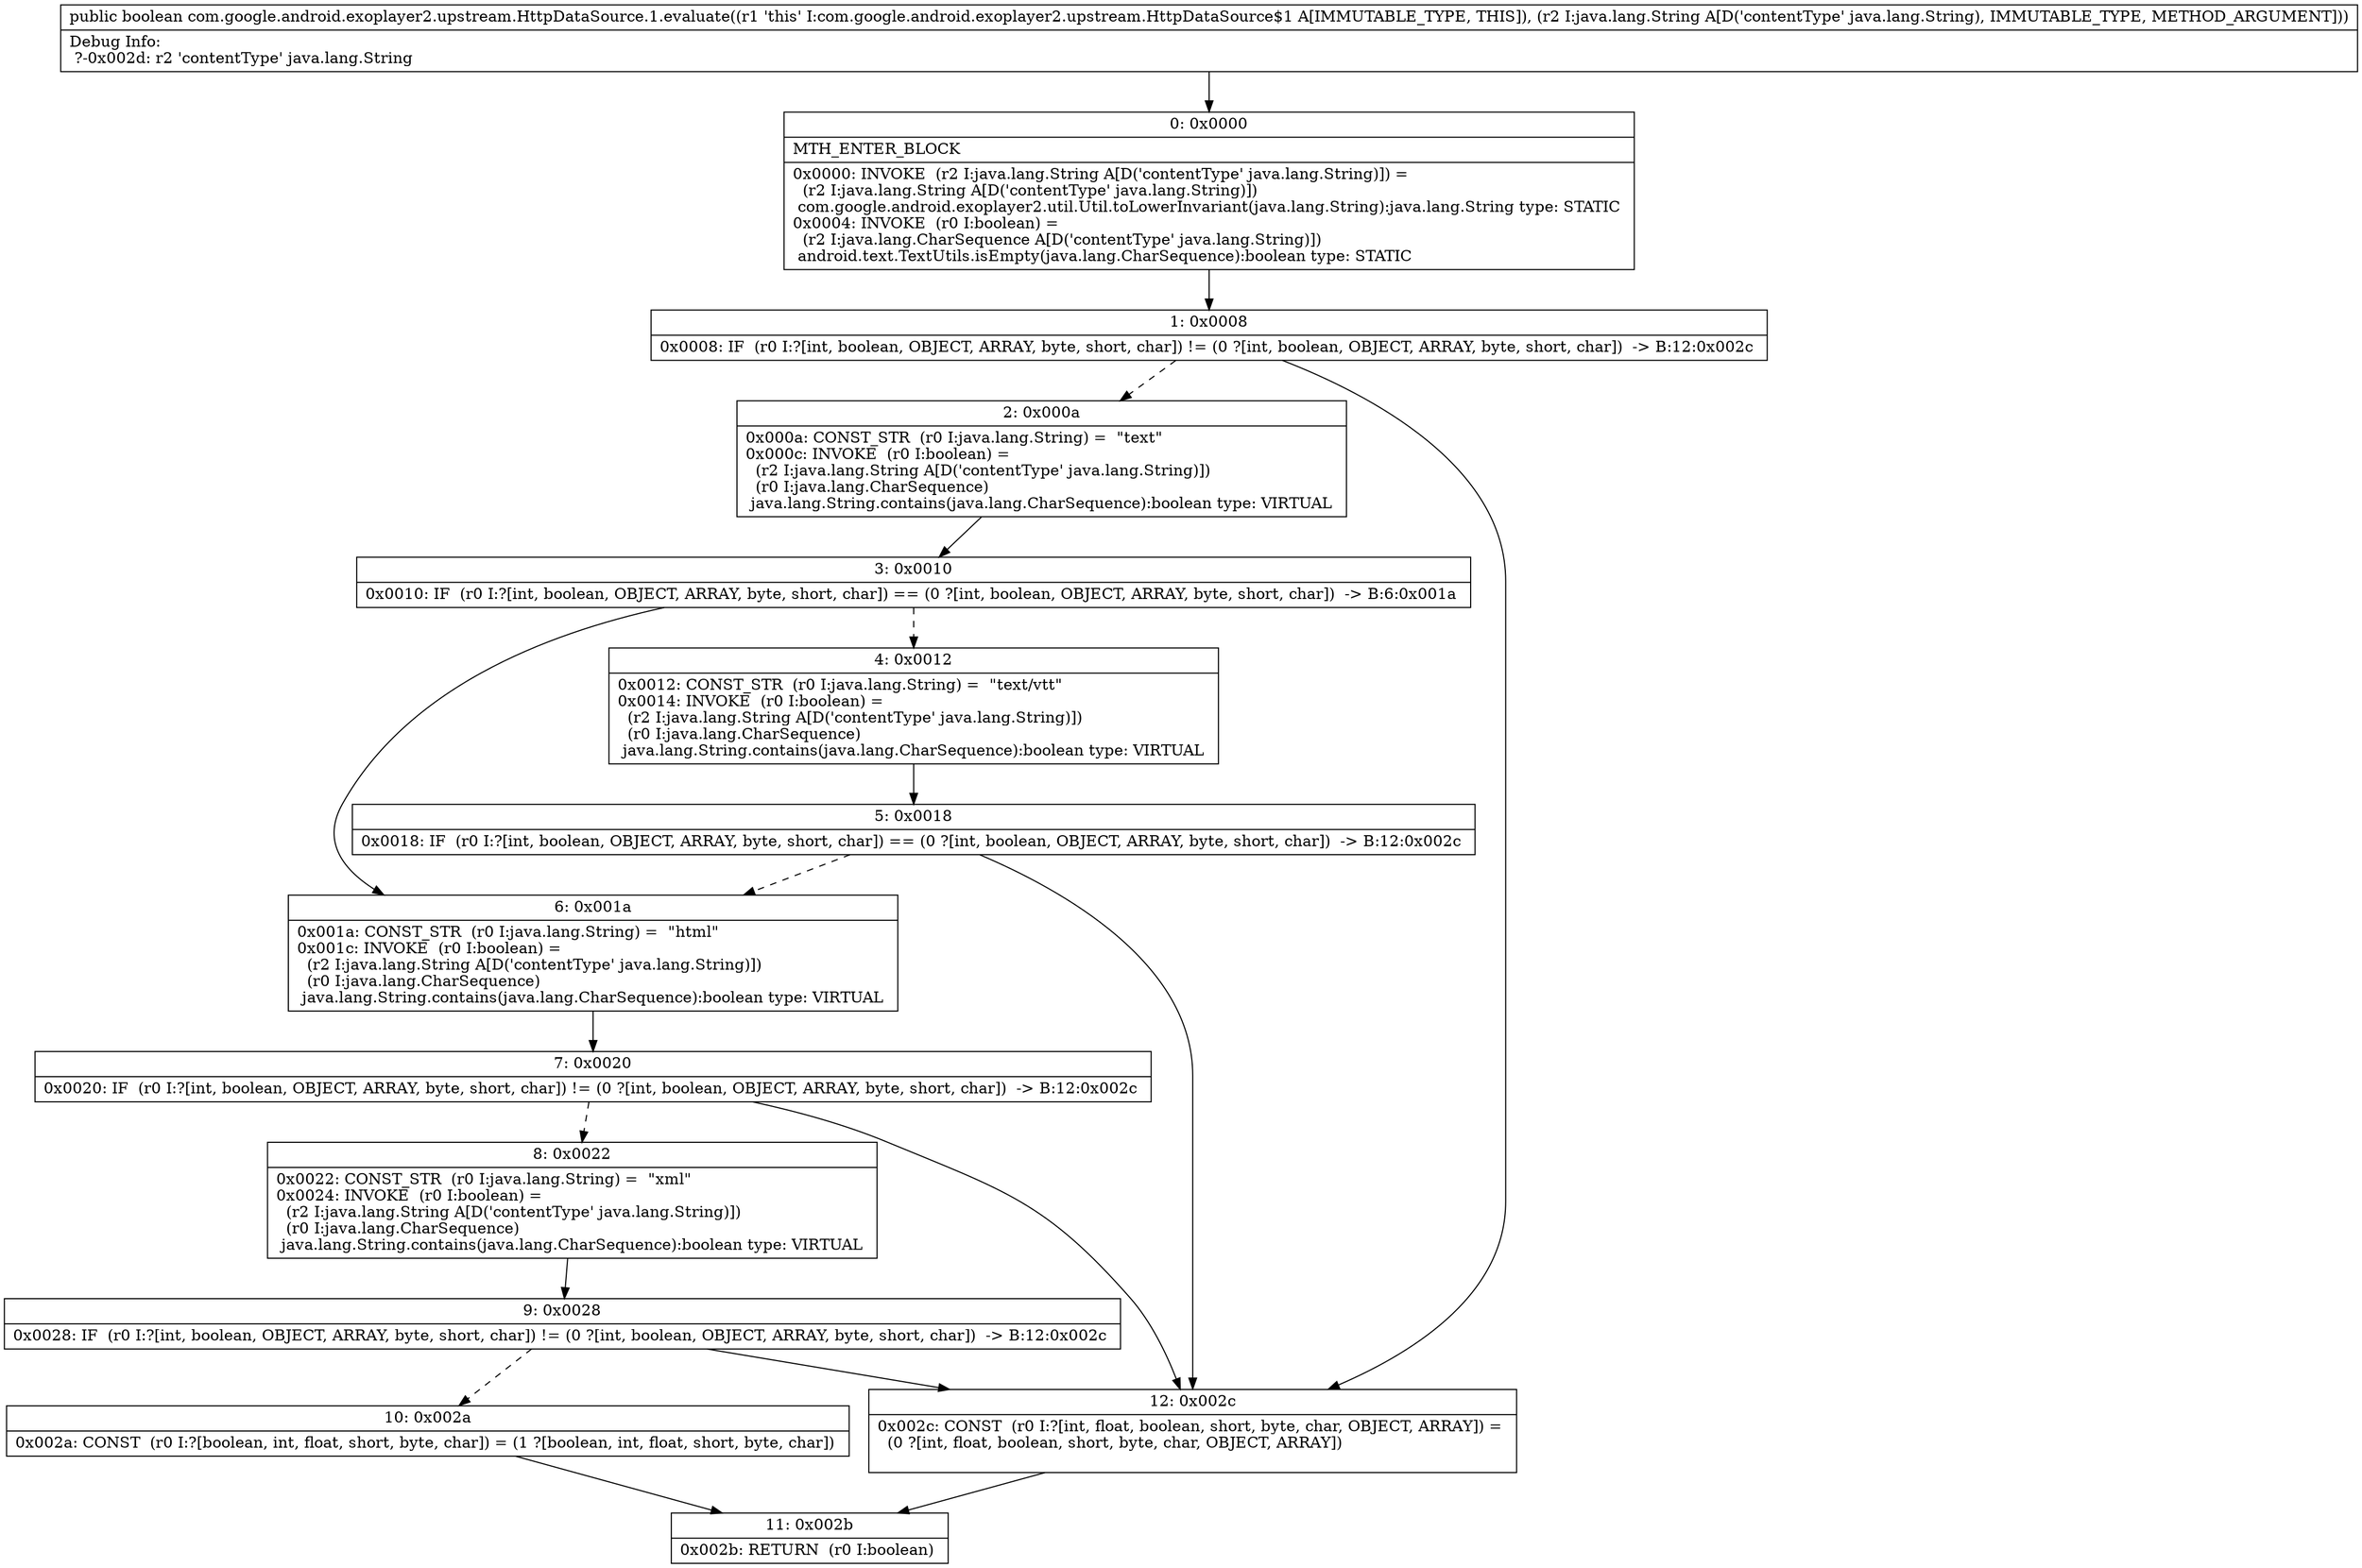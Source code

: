digraph "CFG forcom.google.android.exoplayer2.upstream.HttpDataSource.1.evaluate(Ljava\/lang\/String;)Z" {
Node_0 [shape=record,label="{0\:\ 0x0000|MTH_ENTER_BLOCK\l|0x0000: INVOKE  (r2 I:java.lang.String A[D('contentType' java.lang.String)]) = \l  (r2 I:java.lang.String A[D('contentType' java.lang.String)])\l com.google.android.exoplayer2.util.Util.toLowerInvariant(java.lang.String):java.lang.String type: STATIC \l0x0004: INVOKE  (r0 I:boolean) = \l  (r2 I:java.lang.CharSequence A[D('contentType' java.lang.String)])\l android.text.TextUtils.isEmpty(java.lang.CharSequence):boolean type: STATIC \l}"];
Node_1 [shape=record,label="{1\:\ 0x0008|0x0008: IF  (r0 I:?[int, boolean, OBJECT, ARRAY, byte, short, char]) != (0 ?[int, boolean, OBJECT, ARRAY, byte, short, char])  \-\> B:12:0x002c \l}"];
Node_2 [shape=record,label="{2\:\ 0x000a|0x000a: CONST_STR  (r0 I:java.lang.String) =  \"text\" \l0x000c: INVOKE  (r0 I:boolean) = \l  (r2 I:java.lang.String A[D('contentType' java.lang.String)])\l  (r0 I:java.lang.CharSequence)\l java.lang.String.contains(java.lang.CharSequence):boolean type: VIRTUAL \l}"];
Node_3 [shape=record,label="{3\:\ 0x0010|0x0010: IF  (r0 I:?[int, boolean, OBJECT, ARRAY, byte, short, char]) == (0 ?[int, boolean, OBJECT, ARRAY, byte, short, char])  \-\> B:6:0x001a \l}"];
Node_4 [shape=record,label="{4\:\ 0x0012|0x0012: CONST_STR  (r0 I:java.lang.String) =  \"text\/vtt\" \l0x0014: INVOKE  (r0 I:boolean) = \l  (r2 I:java.lang.String A[D('contentType' java.lang.String)])\l  (r0 I:java.lang.CharSequence)\l java.lang.String.contains(java.lang.CharSequence):boolean type: VIRTUAL \l}"];
Node_5 [shape=record,label="{5\:\ 0x0018|0x0018: IF  (r0 I:?[int, boolean, OBJECT, ARRAY, byte, short, char]) == (0 ?[int, boolean, OBJECT, ARRAY, byte, short, char])  \-\> B:12:0x002c \l}"];
Node_6 [shape=record,label="{6\:\ 0x001a|0x001a: CONST_STR  (r0 I:java.lang.String) =  \"html\" \l0x001c: INVOKE  (r0 I:boolean) = \l  (r2 I:java.lang.String A[D('contentType' java.lang.String)])\l  (r0 I:java.lang.CharSequence)\l java.lang.String.contains(java.lang.CharSequence):boolean type: VIRTUAL \l}"];
Node_7 [shape=record,label="{7\:\ 0x0020|0x0020: IF  (r0 I:?[int, boolean, OBJECT, ARRAY, byte, short, char]) != (0 ?[int, boolean, OBJECT, ARRAY, byte, short, char])  \-\> B:12:0x002c \l}"];
Node_8 [shape=record,label="{8\:\ 0x0022|0x0022: CONST_STR  (r0 I:java.lang.String) =  \"xml\" \l0x0024: INVOKE  (r0 I:boolean) = \l  (r2 I:java.lang.String A[D('contentType' java.lang.String)])\l  (r0 I:java.lang.CharSequence)\l java.lang.String.contains(java.lang.CharSequence):boolean type: VIRTUAL \l}"];
Node_9 [shape=record,label="{9\:\ 0x0028|0x0028: IF  (r0 I:?[int, boolean, OBJECT, ARRAY, byte, short, char]) != (0 ?[int, boolean, OBJECT, ARRAY, byte, short, char])  \-\> B:12:0x002c \l}"];
Node_10 [shape=record,label="{10\:\ 0x002a|0x002a: CONST  (r0 I:?[boolean, int, float, short, byte, char]) = (1 ?[boolean, int, float, short, byte, char]) \l}"];
Node_11 [shape=record,label="{11\:\ 0x002b|0x002b: RETURN  (r0 I:boolean) \l}"];
Node_12 [shape=record,label="{12\:\ 0x002c|0x002c: CONST  (r0 I:?[int, float, boolean, short, byte, char, OBJECT, ARRAY]) = \l  (0 ?[int, float, boolean, short, byte, char, OBJECT, ARRAY])\l \l}"];
MethodNode[shape=record,label="{public boolean com.google.android.exoplayer2.upstream.HttpDataSource.1.evaluate((r1 'this' I:com.google.android.exoplayer2.upstream.HttpDataSource$1 A[IMMUTABLE_TYPE, THIS]), (r2 I:java.lang.String A[D('contentType' java.lang.String), IMMUTABLE_TYPE, METHOD_ARGUMENT]))  | Debug Info:\l  ?\-0x002d: r2 'contentType' java.lang.String\l}"];
MethodNode -> Node_0;
Node_0 -> Node_1;
Node_1 -> Node_2[style=dashed];
Node_1 -> Node_12;
Node_2 -> Node_3;
Node_3 -> Node_4[style=dashed];
Node_3 -> Node_6;
Node_4 -> Node_5;
Node_5 -> Node_6[style=dashed];
Node_5 -> Node_12;
Node_6 -> Node_7;
Node_7 -> Node_8[style=dashed];
Node_7 -> Node_12;
Node_8 -> Node_9;
Node_9 -> Node_10[style=dashed];
Node_9 -> Node_12;
Node_10 -> Node_11;
Node_12 -> Node_11;
}

